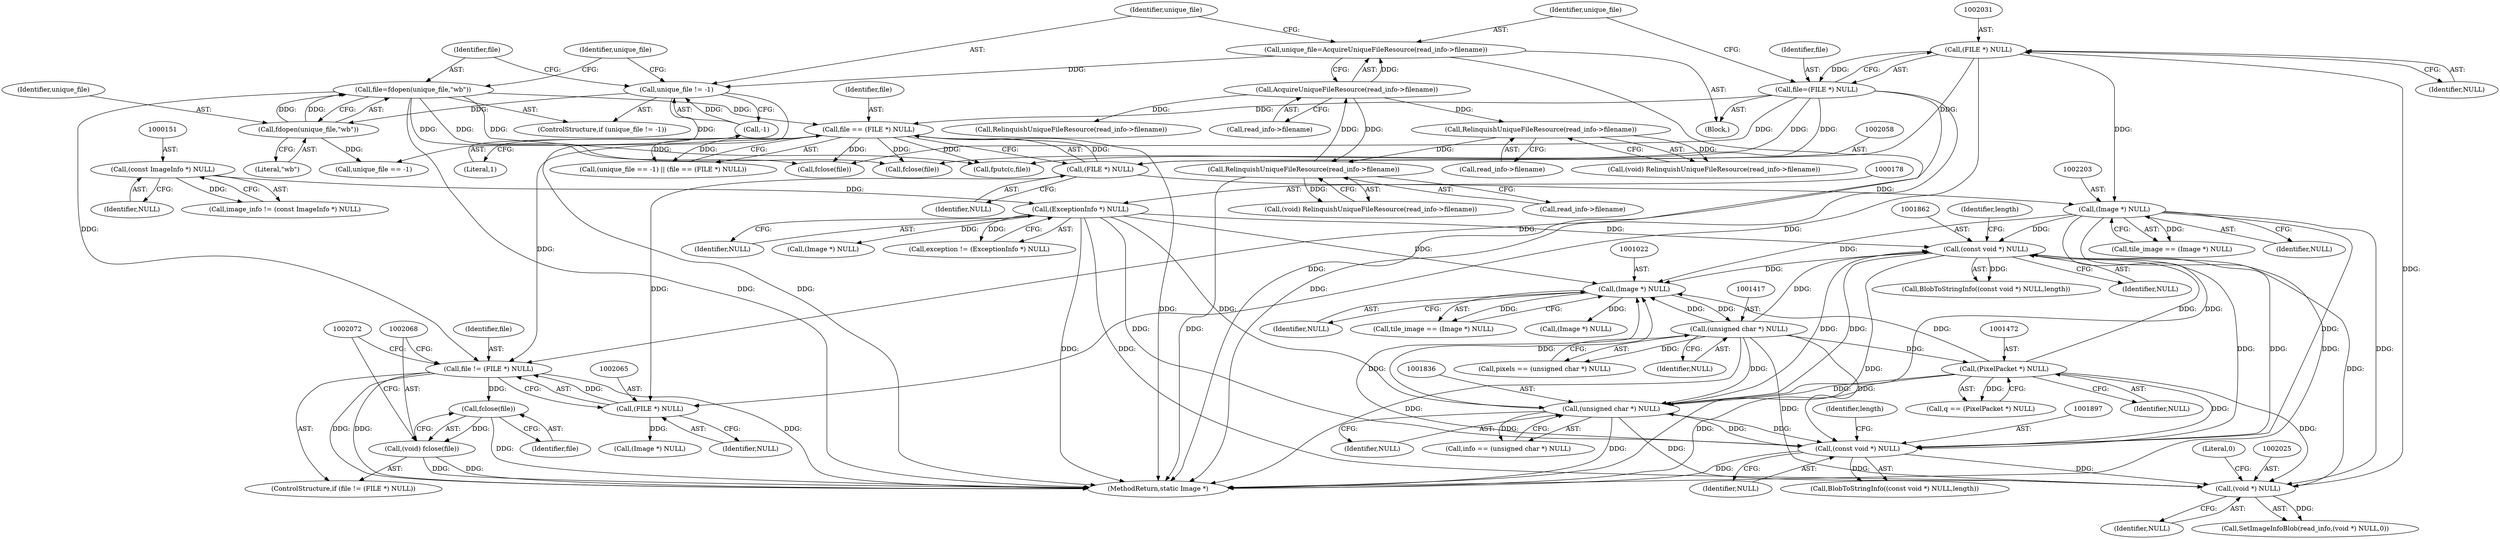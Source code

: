 digraph "0_ImageMagick_f6e9d0d9955e85bdd7540b251cd50d598dacc5e6_46@API" {
"1002069" [label="(Call,fclose(file))"];
"1002062" [label="(Call,file != (FILE *) NULL)"];
"1002028" [label="(Call,file=(FILE *) NULL)"];
"1002030" [label="(Call,(FILE *) NULL)"];
"1002024" [label="(Call,(void *) NULL)"];
"1001861" [label="(Call,(const void *) NULL)"];
"1000177" [label="(Call,(ExceptionInfo *) NULL)"];
"1000150" [label="(Call,(const ImageInfo *) NULL)"];
"1001416" [label="(Call,(unsigned char *) NULL)"];
"1001021" [label="(Call,(Image *) NULL)"];
"1001471" [label="(Call,(PixelPacket *) NULL)"];
"1002202" [label="(Call,(Image *) NULL)"];
"1002057" [label="(Call,(FILE *) NULL)"];
"1001835" [label="(Call,(unsigned char *) NULL)"];
"1001896" [label="(Call,(const void *) NULL)"];
"1002044" [label="(Call,file=fdopen(unique_file,\"wb\"))"];
"1002046" [label="(Call,fdopen(unique_file,\"wb\"))"];
"1002040" [label="(Call,unique_file != -1)"];
"1002033" [label="(Call,unique_file=AcquireUniqueFileResource(read_info->filename))"];
"1002035" [label="(Call,AcquireUniqueFileResource(read_info->filename))"];
"1002191" [label="(Call,RelinquishUniqueFileResource(read_info->filename))"];
"1002133" [label="(Call,RelinquishUniqueFileResource(read_info->filename))"];
"1002042" [label="(Call,-1)"];
"1002055" [label="(Call,file == (FILE *) NULL)"];
"1002064" [label="(Call,(FILE *) NULL)"];
"1002067" [label="(Call,(void) fclose(file))"];
"1000177" [label="(Call,(ExceptionInfo *) NULL)"];
"1001837" [label="(Identifier,NULL)"];
"1002056" [label="(Identifier,file)"];
"1002051" [label="(Call,unique_file == -1)"];
"1001896" [label="(Call,(const void *) NULL)"];
"1000152" [label="(Identifier,NULL)"];
"1002178" [label="(Call,fclose(file))"];
"1000207" [label="(Call,(Image *) NULL)"];
"1002070" [label="(Identifier,file)"];
"1002066" [label="(Identifier,NULL)"];
"1002192" [label="(Call,read_info->filename)"];
"1002129" [label="(Call,fclose(file))"];
"1002027" [label="(Literal,0)"];
"1002131" [label="(Call,(void) RelinquishUniqueFileResource(read_info->filename))"];
"1002045" [label="(Identifier,file)"];
"1002036" [label="(Call,read_info->filename)"];
"1001469" [label="(Call,q == (PixelPacket *) NULL)"];
"1002099" [label="(Call,(Image *) NULL)"];
"1002032" [label="(Identifier,NULL)"];
"1001023" [label="(Identifier,NULL)"];
"1000179" [label="(Identifier,NULL)"];
"1001895" [label="(Call,BlobToStringInfo((const void *) NULL,length))"];
"1001019" [label="(Call,tile_image == (Image *) NULL)"];
"1002033" [label="(Call,unique_file=AcquireUniqueFileResource(read_info->filename))"];
"1002035" [label="(Call,AcquireUniqueFileResource(read_info->filename))"];
"1002062" [label="(Call,file != (FILE *) NULL)"];
"1002041" [label="(Identifier,unique_file)"];
"1002046" [label="(Call,fdopen(unique_file,\"wb\"))"];
"1001863" [label="(Identifier,NULL)"];
"1002073" [label="(Call,RelinquishUniqueFileResource(read_info->filename))"];
"1001418" [label="(Identifier,NULL)"];
"1002028" [label="(Call,file=(FILE *) NULL)"];
"1000175" [label="(Call,exception != (ExceptionInfo *) NULL)"];
"1002050" [label="(Call,(unique_file == -1) || (file == (FILE *) NULL))"];
"1002133" [label="(Call,RelinquishUniqueFileResource(read_info->filename))"];
"1002057" [label="(Call,(FILE *) NULL)"];
"1001416" [label="(Call,(unsigned char *) NULL)"];
"1002030" [label="(Call,(FILE *) NULL)"];
"1002042" [label="(Call,-1)"];
"1002069" [label="(Call,fclose(file))"];
"1001471" [label="(Call,(PixelPacket *) NULL)"];
"1001864" [label="(Identifier,length)"];
"1000148" [label="(Call,image_info != (const ImageInfo *) NULL)"];
"1002059" [label="(Identifier,NULL)"];
"1002043" [label="(Literal,1)"];
"1001021" [label="(Call,(Image *) NULL)"];
"1001833" [label="(Call,info == (unsigned char *) NULL)"];
"1002055" [label="(Call,file == (FILE *) NULL)"];
"1002026" [label="(Identifier,NULL)"];
"1002052" [label="(Identifier,unique_file)"];
"1001473" [label="(Identifier,NULL)"];
"1002024" [label="(Call,(void *) NULL)"];
"1002202" [label="(Call,(Image *) NULL)"];
"1002039" [label="(ControlStructure,if (unique_file != -1))"];
"1002191" [label="(Call,RelinquishUniqueFileResource(read_info->filename))"];
"1002067" [label="(Call,(void) fclose(file))"];
"1001861" [label="(Call,(const void *) NULL)"];
"1002063" [label="(Identifier,file)"];
"1002029" [label="(Identifier,file)"];
"1002022" [label="(Call,SetImageInfoBlob(read_info,(void *) NULL,0))"];
"1001835" [label="(Call,(unsigned char *) NULL)"];
"1002134" [label="(Call,read_info->filename)"];
"1002040" [label="(Call,unique_file != -1)"];
"1001025" [label="(Call,(Image *) NULL)"];
"1001414" [label="(Call,pixels == (unsigned char *) NULL)"];
"1001860" [label="(Call,BlobToStringInfo((const void *) NULL,length))"];
"1002061" [label="(ControlStructure,if (file != (FILE *) NULL))"];
"1002173" [label="(Call,fputc(c,file))"];
"1000150" [label="(Call,(const ImageInfo *) NULL)"];
"1002064" [label="(Call,(FILE *) NULL)"];
"1002047" [label="(Identifier,unique_file)"];
"1002048" [label="(Literal,\"wb\")"];
"1002034" [label="(Identifier,unique_file)"];
"1002366" [label="(MethodReturn,static Image *)"];
"1002044" [label="(Call,file=fdopen(unique_file,\"wb\"))"];
"1001898" [label="(Identifier,NULL)"];
"1002010" [label="(Block,)"];
"1002189" [label="(Call,(void) RelinquishUniqueFileResource(read_info->filename))"];
"1002200" [label="(Call,tile_image == (Image *) NULL)"];
"1001899" [label="(Identifier,length)"];
"1002204" [label="(Identifier,NULL)"];
"1002069" -> "1002067"  [label="AST: "];
"1002069" -> "1002070"  [label="CFG: "];
"1002070" -> "1002069"  [label="AST: "];
"1002067" -> "1002069"  [label="CFG: "];
"1002069" -> "1002366"  [label="DDG: "];
"1002069" -> "1002067"  [label="DDG: "];
"1002062" -> "1002069"  [label="DDG: "];
"1002062" -> "1002061"  [label="AST: "];
"1002062" -> "1002064"  [label="CFG: "];
"1002063" -> "1002062"  [label="AST: "];
"1002064" -> "1002062"  [label="AST: "];
"1002068" -> "1002062"  [label="CFG: "];
"1002072" -> "1002062"  [label="CFG: "];
"1002062" -> "1002366"  [label="DDG: "];
"1002062" -> "1002366"  [label="DDG: "];
"1002062" -> "1002366"  [label="DDG: "];
"1002028" -> "1002062"  [label="DDG: "];
"1002044" -> "1002062"  [label="DDG: "];
"1002055" -> "1002062"  [label="DDG: "];
"1002064" -> "1002062"  [label="DDG: "];
"1002028" -> "1002010"  [label="AST: "];
"1002028" -> "1002030"  [label="CFG: "];
"1002029" -> "1002028"  [label="AST: "];
"1002030" -> "1002028"  [label="AST: "];
"1002034" -> "1002028"  [label="CFG: "];
"1002028" -> "1002366"  [label="DDG: "];
"1002030" -> "1002028"  [label="DDG: "];
"1002028" -> "1002055"  [label="DDG: "];
"1002028" -> "1002129"  [label="DDG: "];
"1002028" -> "1002173"  [label="DDG: "];
"1002028" -> "1002178"  [label="DDG: "];
"1002030" -> "1002032"  [label="CFG: "];
"1002031" -> "1002030"  [label="AST: "];
"1002032" -> "1002030"  [label="AST: "];
"1002024" -> "1002030"  [label="DDG: "];
"1002030" -> "1002057"  [label="DDG: "];
"1002030" -> "1002064"  [label="DDG: "];
"1002030" -> "1002202"  [label="DDG: "];
"1002024" -> "1002022"  [label="AST: "];
"1002024" -> "1002026"  [label="CFG: "];
"1002025" -> "1002024"  [label="AST: "];
"1002026" -> "1002024"  [label="AST: "];
"1002027" -> "1002024"  [label="CFG: "];
"1002024" -> "1002022"  [label="DDG: "];
"1001861" -> "1002024"  [label="DDG: "];
"1000177" -> "1002024"  [label="DDG: "];
"1001416" -> "1002024"  [label="DDG: "];
"1001471" -> "1002024"  [label="DDG: "];
"1002202" -> "1002024"  [label="DDG: "];
"1001835" -> "1002024"  [label="DDG: "];
"1001896" -> "1002024"  [label="DDG: "];
"1001861" -> "1001860"  [label="AST: "];
"1001861" -> "1001863"  [label="CFG: "];
"1001862" -> "1001861"  [label="AST: "];
"1001863" -> "1001861"  [label="AST: "];
"1001864" -> "1001861"  [label="CFG: "];
"1001861" -> "1002366"  [label="DDG: "];
"1001861" -> "1001021"  [label="DDG: "];
"1001861" -> "1001835"  [label="DDG: "];
"1001861" -> "1001860"  [label="DDG: "];
"1000177" -> "1001861"  [label="DDG: "];
"1001416" -> "1001861"  [label="DDG: "];
"1001471" -> "1001861"  [label="DDG: "];
"1002202" -> "1001861"  [label="DDG: "];
"1001835" -> "1001861"  [label="DDG: "];
"1001896" -> "1001861"  [label="DDG: "];
"1001861" -> "1001896"  [label="DDG: "];
"1000177" -> "1000175"  [label="AST: "];
"1000177" -> "1000179"  [label="CFG: "];
"1000178" -> "1000177"  [label="AST: "];
"1000179" -> "1000177"  [label="AST: "];
"1000175" -> "1000177"  [label="CFG: "];
"1000177" -> "1002366"  [label="DDG: "];
"1000177" -> "1000175"  [label="DDG: "];
"1000150" -> "1000177"  [label="DDG: "];
"1000177" -> "1000207"  [label="DDG: "];
"1000177" -> "1001021"  [label="DDG: "];
"1000177" -> "1001835"  [label="DDG: "];
"1000177" -> "1001896"  [label="DDG: "];
"1000150" -> "1000148"  [label="AST: "];
"1000150" -> "1000152"  [label="CFG: "];
"1000151" -> "1000150"  [label="AST: "];
"1000152" -> "1000150"  [label="AST: "];
"1000148" -> "1000150"  [label="CFG: "];
"1000150" -> "1000148"  [label="DDG: "];
"1001416" -> "1001414"  [label="AST: "];
"1001416" -> "1001418"  [label="CFG: "];
"1001417" -> "1001416"  [label="AST: "];
"1001418" -> "1001416"  [label="AST: "];
"1001414" -> "1001416"  [label="CFG: "];
"1001416" -> "1002366"  [label="DDG: "];
"1001416" -> "1001021"  [label="DDG: "];
"1001416" -> "1001414"  [label="DDG: "];
"1001021" -> "1001416"  [label="DDG: "];
"1001416" -> "1001471"  [label="DDG: "];
"1001416" -> "1001835"  [label="DDG: "];
"1001416" -> "1001896"  [label="DDG: "];
"1001021" -> "1001019"  [label="AST: "];
"1001021" -> "1001023"  [label="CFG: "];
"1001022" -> "1001021"  [label="AST: "];
"1001023" -> "1001021"  [label="AST: "];
"1001019" -> "1001021"  [label="CFG: "];
"1001021" -> "1001019"  [label="DDG: "];
"1001471" -> "1001021"  [label="DDG: "];
"1002202" -> "1001021"  [label="DDG: "];
"1001835" -> "1001021"  [label="DDG: "];
"1001896" -> "1001021"  [label="DDG: "];
"1001021" -> "1001025"  [label="DDG: "];
"1001471" -> "1001469"  [label="AST: "];
"1001471" -> "1001473"  [label="CFG: "];
"1001472" -> "1001471"  [label="AST: "];
"1001473" -> "1001471"  [label="AST: "];
"1001469" -> "1001471"  [label="CFG: "];
"1001471" -> "1002366"  [label="DDG: "];
"1001471" -> "1001469"  [label="DDG: "];
"1001471" -> "1001835"  [label="DDG: "];
"1001471" -> "1001896"  [label="DDG: "];
"1002202" -> "1002200"  [label="AST: "];
"1002202" -> "1002204"  [label="CFG: "];
"1002203" -> "1002202"  [label="AST: "];
"1002204" -> "1002202"  [label="AST: "];
"1002200" -> "1002202"  [label="CFG: "];
"1002202" -> "1002366"  [label="DDG: "];
"1002202" -> "1001835"  [label="DDG: "];
"1002202" -> "1001896"  [label="DDG: "];
"1002202" -> "1002200"  [label="DDG: "];
"1002057" -> "1002202"  [label="DDG: "];
"1002057" -> "1002055"  [label="AST: "];
"1002057" -> "1002059"  [label="CFG: "];
"1002058" -> "1002057"  [label="AST: "];
"1002059" -> "1002057"  [label="AST: "];
"1002055" -> "1002057"  [label="CFG: "];
"1002057" -> "1002055"  [label="DDG: "];
"1002057" -> "1002064"  [label="DDG: "];
"1001835" -> "1001833"  [label="AST: "];
"1001835" -> "1001837"  [label="CFG: "];
"1001836" -> "1001835"  [label="AST: "];
"1001837" -> "1001835"  [label="AST: "];
"1001833" -> "1001835"  [label="CFG: "];
"1001835" -> "1002366"  [label="DDG: "];
"1001835" -> "1001833"  [label="DDG: "];
"1001896" -> "1001835"  [label="DDG: "];
"1001835" -> "1001896"  [label="DDG: "];
"1001896" -> "1001895"  [label="AST: "];
"1001896" -> "1001898"  [label="CFG: "];
"1001897" -> "1001896"  [label="AST: "];
"1001898" -> "1001896"  [label="AST: "];
"1001899" -> "1001896"  [label="CFG: "];
"1001896" -> "1002366"  [label="DDG: "];
"1001896" -> "1001895"  [label="DDG: "];
"1002044" -> "1002039"  [label="AST: "];
"1002044" -> "1002046"  [label="CFG: "];
"1002045" -> "1002044"  [label="AST: "];
"1002046" -> "1002044"  [label="AST: "];
"1002052" -> "1002044"  [label="CFG: "];
"1002044" -> "1002366"  [label="DDG: "];
"1002046" -> "1002044"  [label="DDG: "];
"1002046" -> "1002044"  [label="DDG: "];
"1002044" -> "1002055"  [label="DDG: "];
"1002044" -> "1002129"  [label="DDG: "];
"1002044" -> "1002173"  [label="DDG: "];
"1002044" -> "1002178"  [label="DDG: "];
"1002046" -> "1002048"  [label="CFG: "];
"1002047" -> "1002046"  [label="AST: "];
"1002048" -> "1002046"  [label="AST: "];
"1002040" -> "1002046"  [label="DDG: "];
"1002046" -> "1002051"  [label="DDG: "];
"1002040" -> "1002039"  [label="AST: "];
"1002040" -> "1002042"  [label="CFG: "];
"1002041" -> "1002040"  [label="AST: "];
"1002042" -> "1002040"  [label="AST: "];
"1002045" -> "1002040"  [label="CFG: "];
"1002052" -> "1002040"  [label="CFG: "];
"1002040" -> "1002366"  [label="DDG: "];
"1002033" -> "1002040"  [label="DDG: "];
"1002042" -> "1002040"  [label="DDG: "];
"1002040" -> "1002051"  [label="DDG: "];
"1002033" -> "1002010"  [label="AST: "];
"1002033" -> "1002035"  [label="CFG: "];
"1002034" -> "1002033"  [label="AST: "];
"1002035" -> "1002033"  [label="AST: "];
"1002041" -> "1002033"  [label="CFG: "];
"1002033" -> "1002366"  [label="DDG: "];
"1002035" -> "1002033"  [label="DDG: "];
"1002035" -> "1002036"  [label="CFG: "];
"1002036" -> "1002035"  [label="AST: "];
"1002191" -> "1002035"  [label="DDG: "];
"1002035" -> "1002073"  [label="DDG: "];
"1002035" -> "1002133"  [label="DDG: "];
"1002035" -> "1002191"  [label="DDG: "];
"1002191" -> "1002189"  [label="AST: "];
"1002191" -> "1002192"  [label="CFG: "];
"1002192" -> "1002191"  [label="AST: "];
"1002189" -> "1002191"  [label="CFG: "];
"1002191" -> "1002366"  [label="DDG: "];
"1002191" -> "1002189"  [label="DDG: "];
"1002133" -> "1002191"  [label="DDG: "];
"1002133" -> "1002131"  [label="AST: "];
"1002133" -> "1002134"  [label="CFG: "];
"1002134" -> "1002133"  [label="AST: "];
"1002131" -> "1002133"  [label="CFG: "];
"1002133" -> "1002131"  [label="DDG: "];
"1002042" -> "1002043"  [label="CFG: "];
"1002043" -> "1002042"  [label="AST: "];
"1002055" -> "1002050"  [label="AST: "];
"1002056" -> "1002055"  [label="AST: "];
"1002050" -> "1002055"  [label="CFG: "];
"1002055" -> "1002366"  [label="DDG: "];
"1002055" -> "1002050"  [label="DDG: "];
"1002055" -> "1002050"  [label="DDG: "];
"1002055" -> "1002129"  [label="DDG: "];
"1002055" -> "1002173"  [label="DDG: "];
"1002055" -> "1002178"  [label="DDG: "];
"1002064" -> "1002066"  [label="CFG: "];
"1002065" -> "1002064"  [label="AST: "];
"1002066" -> "1002064"  [label="AST: "];
"1002064" -> "1002099"  [label="DDG: "];
"1002067" -> "1002061"  [label="AST: "];
"1002068" -> "1002067"  [label="AST: "];
"1002072" -> "1002067"  [label="CFG: "];
"1002067" -> "1002366"  [label="DDG: "];
"1002067" -> "1002366"  [label="DDG: "];
}
